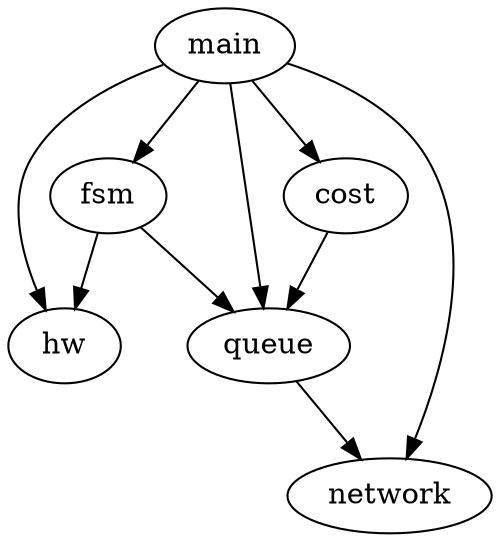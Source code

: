digraph G {
	main -> hw;
	main -> fsm;
	main -> queue;
	main -> cost;
	main -> network;
	fsm -> hw;
	fsm -> queue;
	queue -> network;
	cost -> queue;
}